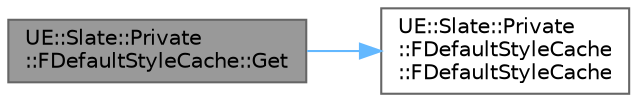 digraph "UE::Slate::Private::FDefaultStyleCache::Get"
{
 // INTERACTIVE_SVG=YES
 // LATEX_PDF_SIZE
  bgcolor="transparent";
  edge [fontname=Helvetica,fontsize=10,labelfontname=Helvetica,labelfontsize=10];
  node [fontname=Helvetica,fontsize=10,shape=box,height=0.2,width=0.4];
  rankdir="LR";
  Node1 [id="Node000001",label="UE::Slate::Private\l::FDefaultStyleCache::Get",height=0.2,width=0.4,color="gray40", fillcolor="grey60", style="filled", fontcolor="black",tooltip="Singleton getter, however private used since GetRuntime & GetEditor is preferred for styles."];
  Node1 -> Node2 [id="edge1_Node000001_Node000002",color="steelblue1",style="solid",tooltip=" "];
  Node2 [id="Node000002",label="UE::Slate::Private\l::FDefaultStyleCache\l::FDefaultStyleCache",height=0.2,width=0.4,color="grey40", fillcolor="white", style="filled",URL="$de/deb/structUE_1_1Slate_1_1Private_1_1FDefaultStyleCache.html#a7885fc932a492ddca68ee965bec1adcd",tooltip=" "];
}
